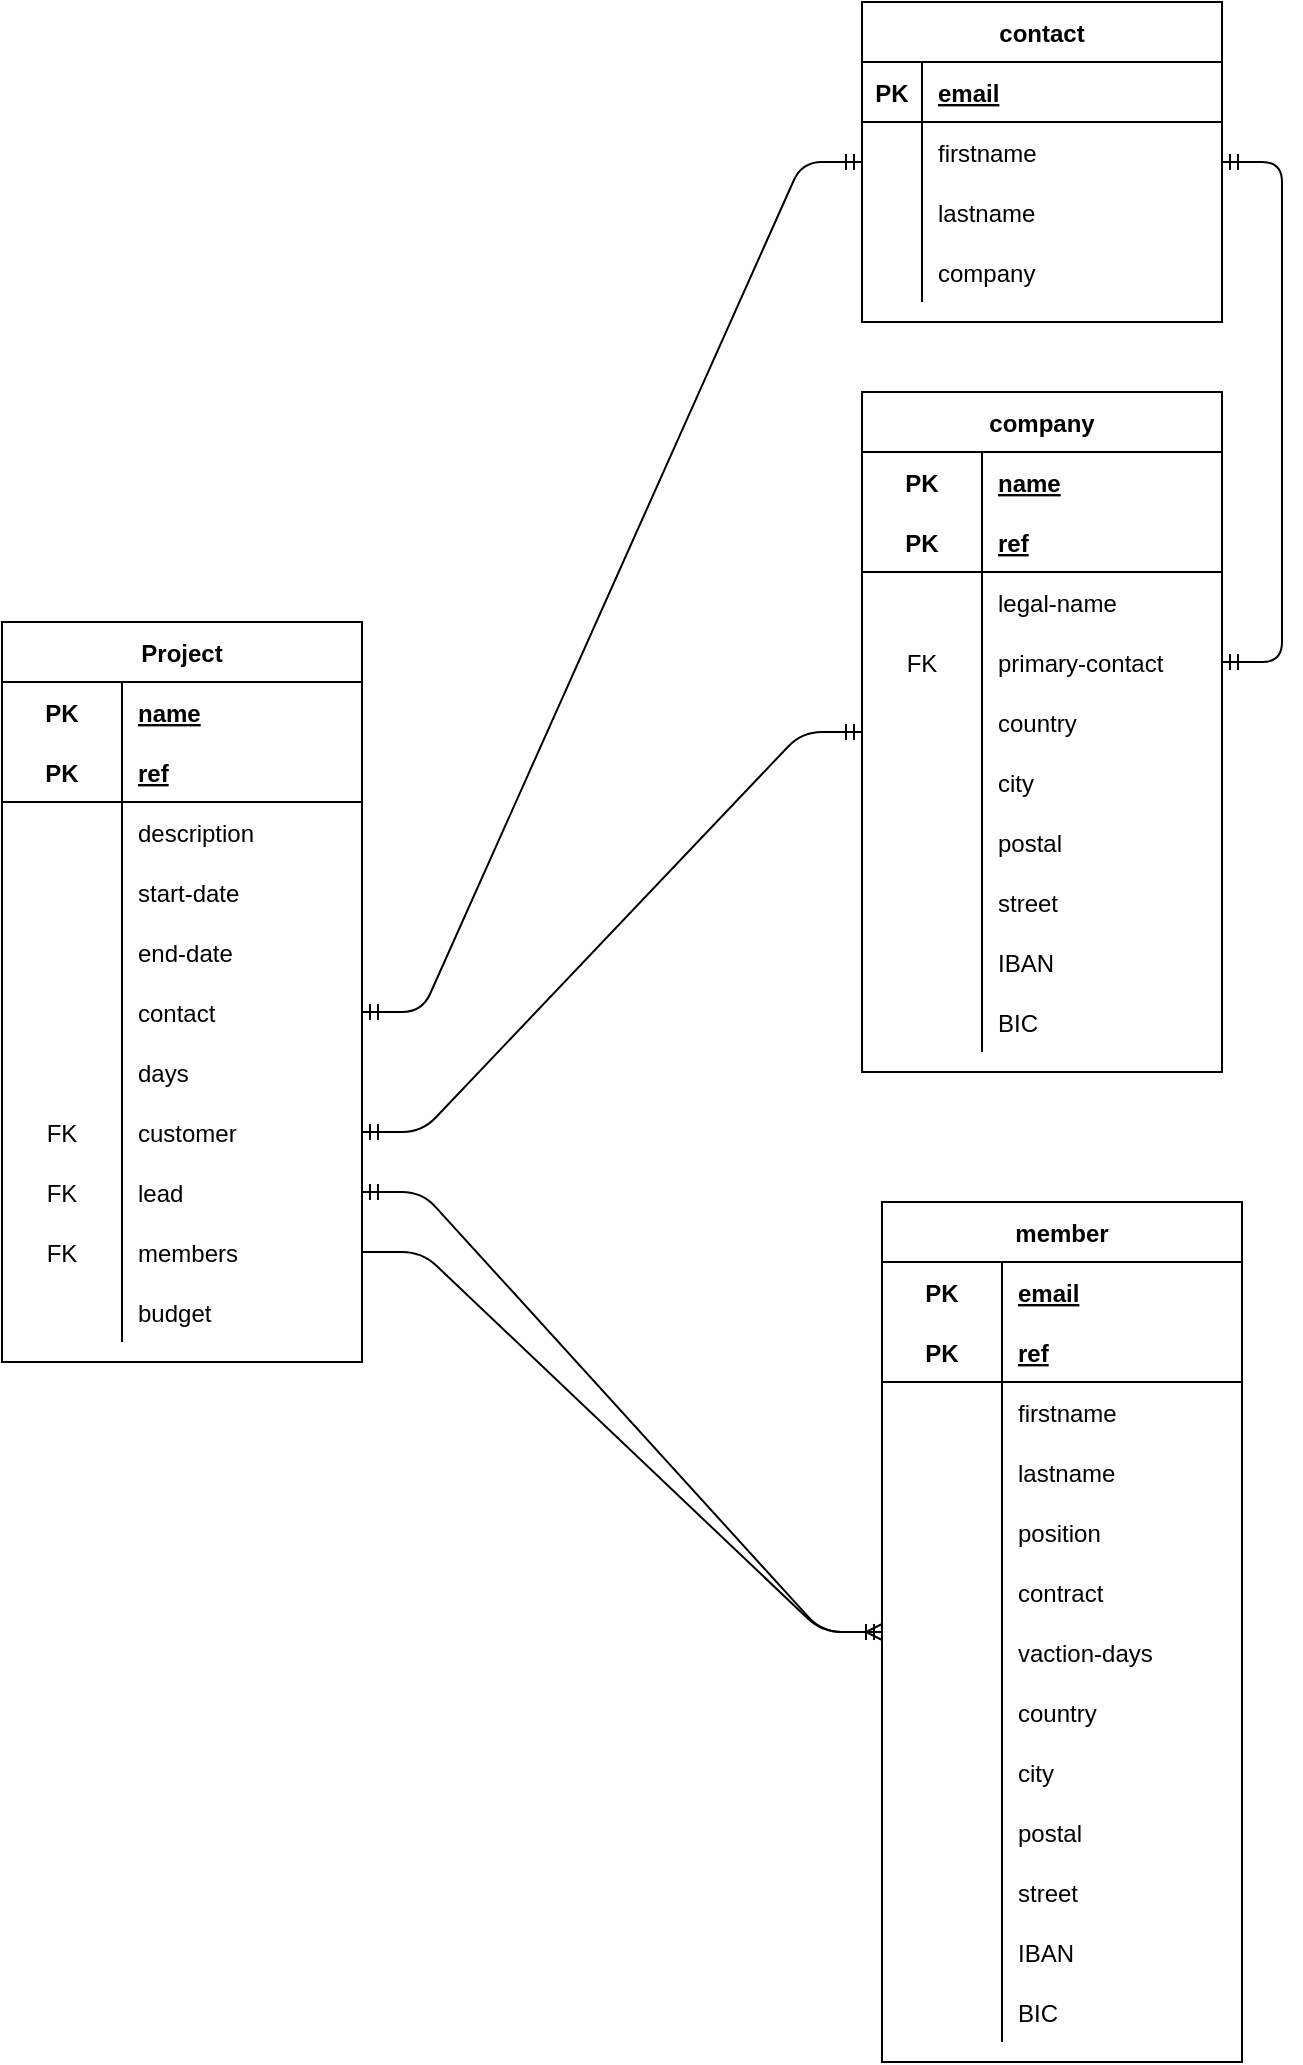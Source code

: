 <mxfile version="13.10.0" type="device"><diagram id="AAEGD6HkL7FH1BmkNq0-" name="Page-1"><mxGraphModel dx="1744" dy="1006" grid="1" gridSize="10" guides="1" tooltips="1" connect="1" arrows="1" fold="1" page="1" pageScale="1" pageWidth="850" pageHeight="1100" math="0" shadow="0"><root><mxCell id="0"/><mxCell id="1" parent="0"/><mxCell id="AlN2LL4DvpV60WtgD7ND-17" value="member" style="shape=table;startSize=30;container=1;collapsible=1;childLayout=tableLayout;fixedRows=1;rowLines=0;fontStyle=1;align=center;resizeLast=1;" vertex="1" parent="1"><mxGeometry x="450" y="1040" width="180" height="430" as="geometry"><mxRectangle x="450" y="1040" width="80" height="30" as="alternateBounds"/></mxGeometry></mxCell><mxCell id="AlN2LL4DvpV60WtgD7ND-18" value="" style="shape=partialRectangle;collapsible=0;dropTarget=0;pointerEvents=0;fillColor=none;top=0;left=0;bottom=0;right=0;points=[[0,0.5],[1,0.5]];portConstraint=eastwest;" vertex="1" parent="AlN2LL4DvpV60WtgD7ND-17"><mxGeometry y="30" width="180" height="30" as="geometry"/></mxCell><mxCell id="AlN2LL4DvpV60WtgD7ND-19" value="PK" style="shape=partialRectangle;connectable=0;fillColor=none;top=0;left=0;bottom=0;right=0;fontStyle=1;overflow=hidden;" vertex="1" parent="AlN2LL4DvpV60WtgD7ND-18"><mxGeometry width="60" height="30" as="geometry"/></mxCell><mxCell id="AlN2LL4DvpV60WtgD7ND-20" value="email" style="shape=partialRectangle;connectable=0;fillColor=none;top=0;left=0;bottom=0;right=0;align=left;spacingLeft=6;fontStyle=5;overflow=hidden;" vertex="1" parent="AlN2LL4DvpV60WtgD7ND-18"><mxGeometry x="60" width="120" height="30" as="geometry"/></mxCell><mxCell id="AlN2LL4DvpV60WtgD7ND-21" value="" style="shape=partialRectangle;collapsible=0;dropTarget=0;pointerEvents=0;fillColor=none;top=0;left=0;bottom=1;right=0;points=[[0,0.5],[1,0.5]];portConstraint=eastwest;" vertex="1" parent="AlN2LL4DvpV60WtgD7ND-17"><mxGeometry y="60" width="180" height="30" as="geometry"/></mxCell><mxCell id="AlN2LL4DvpV60WtgD7ND-22" value="PK" style="shape=partialRectangle;connectable=0;fillColor=none;top=0;left=0;bottom=0;right=0;fontStyle=1;overflow=hidden;" vertex="1" parent="AlN2LL4DvpV60WtgD7ND-21"><mxGeometry width="60" height="30" as="geometry"/></mxCell><mxCell id="AlN2LL4DvpV60WtgD7ND-23" value="ref" style="shape=partialRectangle;connectable=0;fillColor=none;top=0;left=0;bottom=0;right=0;align=left;spacingLeft=6;fontStyle=5;overflow=hidden;" vertex="1" parent="AlN2LL4DvpV60WtgD7ND-21"><mxGeometry x="60" width="120" height="30" as="geometry"/></mxCell><mxCell id="AlN2LL4DvpV60WtgD7ND-24" value="" style="shape=partialRectangle;collapsible=0;dropTarget=0;pointerEvents=0;fillColor=none;top=0;left=0;bottom=0;right=0;points=[[0,0.5],[1,0.5]];portConstraint=eastwest;" vertex="1" parent="AlN2LL4DvpV60WtgD7ND-17"><mxGeometry y="90" width="180" height="30" as="geometry"/></mxCell><mxCell id="AlN2LL4DvpV60WtgD7ND-25" value="" style="shape=partialRectangle;connectable=0;fillColor=none;top=0;left=0;bottom=0;right=0;editable=1;overflow=hidden;" vertex="1" parent="AlN2LL4DvpV60WtgD7ND-24"><mxGeometry width="60" height="30" as="geometry"/></mxCell><mxCell id="AlN2LL4DvpV60WtgD7ND-26" value="firstname" style="shape=partialRectangle;connectable=0;fillColor=none;top=0;left=0;bottom=0;right=0;align=left;spacingLeft=6;overflow=hidden;" vertex="1" parent="AlN2LL4DvpV60WtgD7ND-24"><mxGeometry x="60" width="120" height="30" as="geometry"/></mxCell><mxCell id="AlN2LL4DvpV60WtgD7ND-27" value="" style="shape=partialRectangle;collapsible=0;dropTarget=0;pointerEvents=0;fillColor=none;top=0;left=0;bottom=0;right=0;points=[[0,0.5],[1,0.5]];portConstraint=eastwest;" vertex="1" parent="AlN2LL4DvpV60WtgD7ND-17"><mxGeometry y="120" width="180" height="30" as="geometry"/></mxCell><mxCell id="AlN2LL4DvpV60WtgD7ND-28" value="" style="shape=partialRectangle;connectable=0;fillColor=none;top=0;left=0;bottom=0;right=0;editable=1;overflow=hidden;" vertex="1" parent="AlN2LL4DvpV60WtgD7ND-27"><mxGeometry width="60" height="30" as="geometry"/></mxCell><mxCell id="AlN2LL4DvpV60WtgD7ND-29" value="lastname" style="shape=partialRectangle;connectable=0;fillColor=none;top=0;left=0;bottom=0;right=0;align=left;spacingLeft=6;overflow=hidden;" vertex="1" parent="AlN2LL4DvpV60WtgD7ND-27"><mxGeometry x="60" width="120" height="30" as="geometry"/></mxCell><mxCell id="AlN2LL4DvpV60WtgD7ND-30" value="" style="shape=partialRectangle;collapsible=0;dropTarget=0;pointerEvents=0;fillColor=none;top=0;left=0;bottom=0;right=0;points=[[0,0.5],[1,0.5]];portConstraint=eastwest;" vertex="1" parent="AlN2LL4DvpV60WtgD7ND-17"><mxGeometry y="150" width="180" height="30" as="geometry"/></mxCell><mxCell id="AlN2LL4DvpV60WtgD7ND-31" value="" style="shape=partialRectangle;connectable=0;fillColor=none;top=0;left=0;bottom=0;right=0;editable=1;overflow=hidden;" vertex="1" parent="AlN2LL4DvpV60WtgD7ND-30"><mxGeometry width="60" height="30" as="geometry"/></mxCell><mxCell id="AlN2LL4DvpV60WtgD7ND-32" value="position" style="shape=partialRectangle;connectable=0;fillColor=none;top=0;left=0;bottom=0;right=0;align=left;spacingLeft=6;overflow=hidden;" vertex="1" parent="AlN2LL4DvpV60WtgD7ND-30"><mxGeometry x="60" width="120" height="30" as="geometry"/></mxCell><mxCell id="AlN2LL4DvpV60WtgD7ND-33" value="" style="shape=partialRectangle;collapsible=0;dropTarget=0;pointerEvents=0;fillColor=none;top=0;left=0;bottom=0;right=0;points=[[0,0.5],[1,0.5]];portConstraint=eastwest;" vertex="1" parent="AlN2LL4DvpV60WtgD7ND-17"><mxGeometry y="180" width="180" height="30" as="geometry"/></mxCell><mxCell id="AlN2LL4DvpV60WtgD7ND-34" value="" style="shape=partialRectangle;connectable=0;fillColor=none;top=0;left=0;bottom=0;right=0;editable=1;overflow=hidden;" vertex="1" parent="AlN2LL4DvpV60WtgD7ND-33"><mxGeometry width="60" height="30" as="geometry"/></mxCell><mxCell id="AlN2LL4DvpV60WtgD7ND-35" value="contract" style="shape=partialRectangle;connectable=0;fillColor=none;top=0;left=0;bottom=0;right=0;align=left;spacingLeft=6;overflow=hidden;" vertex="1" parent="AlN2LL4DvpV60WtgD7ND-33"><mxGeometry x="60" width="120" height="30" as="geometry"/></mxCell><mxCell id="AlN2LL4DvpV60WtgD7ND-39" value="" style="shape=partialRectangle;collapsible=0;dropTarget=0;pointerEvents=0;fillColor=none;top=0;left=0;bottom=0;right=0;points=[[0,0.5],[1,0.5]];portConstraint=eastwest;" vertex="1" parent="AlN2LL4DvpV60WtgD7ND-17"><mxGeometry y="210" width="180" height="30" as="geometry"/></mxCell><mxCell id="AlN2LL4DvpV60WtgD7ND-40" value="" style="shape=partialRectangle;connectable=0;fillColor=none;top=0;left=0;bottom=0;right=0;editable=1;overflow=hidden;" vertex="1" parent="AlN2LL4DvpV60WtgD7ND-39"><mxGeometry width="60" height="30" as="geometry"/></mxCell><mxCell id="AlN2LL4DvpV60WtgD7ND-41" value="vaction-days" style="shape=partialRectangle;connectable=0;fillColor=none;top=0;left=0;bottom=0;right=0;align=left;spacingLeft=6;overflow=hidden;" vertex="1" parent="AlN2LL4DvpV60WtgD7ND-39"><mxGeometry x="60" width="120" height="30" as="geometry"/></mxCell><mxCell id="AlN2LL4DvpV60WtgD7ND-42" value="" style="shape=partialRectangle;collapsible=0;dropTarget=0;pointerEvents=0;fillColor=none;top=0;left=0;bottom=0;right=0;points=[[0,0.5],[1,0.5]];portConstraint=eastwest;" vertex="1" parent="AlN2LL4DvpV60WtgD7ND-17"><mxGeometry y="240" width="180" height="30" as="geometry"/></mxCell><mxCell id="AlN2LL4DvpV60WtgD7ND-43" value="" style="shape=partialRectangle;connectable=0;fillColor=none;top=0;left=0;bottom=0;right=0;editable=1;overflow=hidden;" vertex="1" parent="AlN2LL4DvpV60WtgD7ND-42"><mxGeometry width="60" height="30" as="geometry"/></mxCell><mxCell id="AlN2LL4DvpV60WtgD7ND-44" value="country" style="shape=partialRectangle;connectable=0;fillColor=none;top=0;left=0;bottom=0;right=0;align=left;spacingLeft=6;overflow=hidden;" vertex="1" parent="AlN2LL4DvpV60WtgD7ND-42"><mxGeometry x="60" width="120" height="30" as="geometry"/></mxCell><mxCell id="AlN2LL4DvpV60WtgD7ND-45" value="" style="shape=partialRectangle;collapsible=0;dropTarget=0;pointerEvents=0;fillColor=none;top=0;left=0;bottom=0;right=0;points=[[0,0.5],[1,0.5]];portConstraint=eastwest;" vertex="1" parent="AlN2LL4DvpV60WtgD7ND-17"><mxGeometry y="270" width="180" height="30" as="geometry"/></mxCell><mxCell id="AlN2LL4DvpV60WtgD7ND-46" value="" style="shape=partialRectangle;connectable=0;fillColor=none;top=0;left=0;bottom=0;right=0;editable=1;overflow=hidden;" vertex="1" parent="AlN2LL4DvpV60WtgD7ND-45"><mxGeometry width="60" height="30" as="geometry"/></mxCell><mxCell id="AlN2LL4DvpV60WtgD7ND-47" value="city" style="shape=partialRectangle;connectable=0;fillColor=none;top=0;left=0;bottom=0;right=0;align=left;spacingLeft=6;overflow=hidden;" vertex="1" parent="AlN2LL4DvpV60WtgD7ND-45"><mxGeometry x="60" width="120" height="30" as="geometry"/></mxCell><mxCell id="AlN2LL4DvpV60WtgD7ND-127" value="" style="shape=partialRectangle;collapsible=0;dropTarget=0;pointerEvents=0;fillColor=none;top=0;left=0;bottom=0;right=0;points=[[0,0.5],[1,0.5]];portConstraint=eastwest;" vertex="1" parent="AlN2LL4DvpV60WtgD7ND-17"><mxGeometry y="300" width="180" height="30" as="geometry"/></mxCell><mxCell id="AlN2LL4DvpV60WtgD7ND-128" value="" style="shape=partialRectangle;connectable=0;fillColor=none;top=0;left=0;bottom=0;right=0;editable=1;overflow=hidden;" vertex="1" parent="AlN2LL4DvpV60WtgD7ND-127"><mxGeometry width="60" height="30" as="geometry"/></mxCell><mxCell id="AlN2LL4DvpV60WtgD7ND-129" value="postal" style="shape=partialRectangle;connectable=0;fillColor=none;top=0;left=0;bottom=0;right=0;align=left;spacingLeft=6;overflow=hidden;" vertex="1" parent="AlN2LL4DvpV60WtgD7ND-127"><mxGeometry x="60" width="120" height="30" as="geometry"/></mxCell><mxCell id="AlN2LL4DvpV60WtgD7ND-48" value="" style="shape=partialRectangle;collapsible=0;dropTarget=0;pointerEvents=0;fillColor=none;top=0;left=0;bottom=0;right=0;points=[[0,0.5],[1,0.5]];portConstraint=eastwest;" vertex="1" parent="AlN2LL4DvpV60WtgD7ND-17"><mxGeometry y="330" width="180" height="30" as="geometry"/></mxCell><mxCell id="AlN2LL4DvpV60WtgD7ND-49" value="" style="shape=partialRectangle;connectable=0;fillColor=none;top=0;left=0;bottom=0;right=0;editable=1;overflow=hidden;" vertex="1" parent="AlN2LL4DvpV60WtgD7ND-48"><mxGeometry width="60" height="30" as="geometry"/></mxCell><mxCell id="AlN2LL4DvpV60WtgD7ND-50" value="street" style="shape=partialRectangle;connectable=0;fillColor=none;top=0;left=0;bottom=0;right=0;align=left;spacingLeft=6;overflow=hidden;" vertex="1" parent="AlN2LL4DvpV60WtgD7ND-48"><mxGeometry x="60" width="120" height="30" as="geometry"/></mxCell><mxCell id="AlN2LL4DvpV60WtgD7ND-51" value="" style="shape=partialRectangle;collapsible=0;dropTarget=0;pointerEvents=0;fillColor=none;top=0;left=0;bottom=0;right=0;points=[[0,0.5],[1,0.5]];portConstraint=eastwest;" vertex="1" parent="AlN2LL4DvpV60WtgD7ND-17"><mxGeometry y="360" width="180" height="30" as="geometry"/></mxCell><mxCell id="AlN2LL4DvpV60WtgD7ND-52" value="" style="shape=partialRectangle;connectable=0;fillColor=none;top=0;left=0;bottom=0;right=0;editable=1;overflow=hidden;" vertex="1" parent="AlN2LL4DvpV60WtgD7ND-51"><mxGeometry width="60" height="30" as="geometry"/></mxCell><mxCell id="AlN2LL4DvpV60WtgD7ND-53" value="IBAN" style="shape=partialRectangle;connectable=0;fillColor=none;top=0;left=0;bottom=0;right=0;align=left;spacingLeft=6;overflow=hidden;" vertex="1" parent="AlN2LL4DvpV60WtgD7ND-51"><mxGeometry x="60" width="120" height="30" as="geometry"/></mxCell><mxCell id="AlN2LL4DvpV60WtgD7ND-54" value="" style="shape=partialRectangle;collapsible=0;dropTarget=0;pointerEvents=0;fillColor=none;top=0;left=0;bottom=0;right=0;points=[[0,0.5],[1,0.5]];portConstraint=eastwest;" vertex="1" parent="AlN2LL4DvpV60WtgD7ND-17"><mxGeometry y="390" width="180" height="30" as="geometry"/></mxCell><mxCell id="AlN2LL4DvpV60WtgD7ND-55" value="" style="shape=partialRectangle;connectable=0;fillColor=none;top=0;left=0;bottom=0;right=0;editable=1;overflow=hidden;" vertex="1" parent="AlN2LL4DvpV60WtgD7ND-54"><mxGeometry width="60" height="30" as="geometry"/></mxCell><mxCell id="AlN2LL4DvpV60WtgD7ND-56" value="BIC" style="shape=partialRectangle;connectable=0;fillColor=none;top=0;left=0;bottom=0;right=0;align=left;spacingLeft=6;overflow=hidden;" vertex="1" parent="AlN2LL4DvpV60WtgD7ND-54"><mxGeometry x="60" width="120" height="30" as="geometry"/></mxCell><mxCell id="AlN2LL4DvpV60WtgD7ND-70" value="contact" style="shape=table;startSize=30;container=1;collapsible=1;childLayout=tableLayout;fixedRows=1;rowLines=0;fontStyle=1;align=center;resizeLast=1;" vertex="1" parent="1"><mxGeometry x="440" y="440" width="180" height="160" as="geometry"/></mxCell><mxCell id="AlN2LL4DvpV60WtgD7ND-71" value="" style="shape=partialRectangle;collapsible=0;dropTarget=0;pointerEvents=0;fillColor=none;top=0;left=0;bottom=1;right=0;points=[[0,0.5],[1,0.5]];portConstraint=eastwest;" vertex="1" parent="AlN2LL4DvpV60WtgD7ND-70"><mxGeometry y="30" width="180" height="30" as="geometry"/></mxCell><mxCell id="AlN2LL4DvpV60WtgD7ND-72" value="PK" style="shape=partialRectangle;connectable=0;fillColor=none;top=0;left=0;bottom=0;right=0;fontStyle=1;overflow=hidden;" vertex="1" parent="AlN2LL4DvpV60WtgD7ND-71"><mxGeometry width="30" height="30" as="geometry"/></mxCell><mxCell id="AlN2LL4DvpV60WtgD7ND-73" value="email" style="shape=partialRectangle;connectable=0;fillColor=none;top=0;left=0;bottom=0;right=0;align=left;spacingLeft=6;fontStyle=5;overflow=hidden;" vertex="1" parent="AlN2LL4DvpV60WtgD7ND-71"><mxGeometry x="30" width="150" height="30" as="geometry"/></mxCell><mxCell id="AlN2LL4DvpV60WtgD7ND-74" value="" style="shape=partialRectangle;collapsible=0;dropTarget=0;pointerEvents=0;fillColor=none;top=0;left=0;bottom=0;right=0;points=[[0,0.5],[1,0.5]];portConstraint=eastwest;" vertex="1" parent="AlN2LL4DvpV60WtgD7ND-70"><mxGeometry y="60" width="180" height="30" as="geometry"/></mxCell><mxCell id="AlN2LL4DvpV60WtgD7ND-75" value="" style="shape=partialRectangle;connectable=0;fillColor=none;top=0;left=0;bottom=0;right=0;editable=1;overflow=hidden;" vertex="1" parent="AlN2LL4DvpV60WtgD7ND-74"><mxGeometry width="30" height="30" as="geometry"/></mxCell><mxCell id="AlN2LL4DvpV60WtgD7ND-76" value="firstname" style="shape=partialRectangle;connectable=0;fillColor=none;top=0;left=0;bottom=0;right=0;align=left;spacingLeft=6;overflow=hidden;" vertex="1" parent="AlN2LL4DvpV60WtgD7ND-74"><mxGeometry x="30" width="150" height="30" as="geometry"/></mxCell><mxCell id="AlN2LL4DvpV60WtgD7ND-77" value="" style="shape=partialRectangle;collapsible=0;dropTarget=0;pointerEvents=0;fillColor=none;top=0;left=0;bottom=0;right=0;points=[[0,0.5],[1,0.5]];portConstraint=eastwest;" vertex="1" parent="AlN2LL4DvpV60WtgD7ND-70"><mxGeometry y="90" width="180" height="30" as="geometry"/></mxCell><mxCell id="AlN2LL4DvpV60WtgD7ND-78" value="" style="shape=partialRectangle;connectable=0;fillColor=none;top=0;left=0;bottom=0;right=0;editable=1;overflow=hidden;" vertex="1" parent="AlN2LL4DvpV60WtgD7ND-77"><mxGeometry width="30" height="30" as="geometry"/></mxCell><mxCell id="AlN2LL4DvpV60WtgD7ND-79" value="lastname" style="shape=partialRectangle;connectable=0;fillColor=none;top=0;left=0;bottom=0;right=0;align=left;spacingLeft=6;overflow=hidden;" vertex="1" parent="AlN2LL4DvpV60WtgD7ND-77"><mxGeometry x="30" width="150" height="30" as="geometry"/></mxCell><mxCell id="AlN2LL4DvpV60WtgD7ND-80" value="" style="shape=partialRectangle;collapsible=0;dropTarget=0;pointerEvents=0;fillColor=none;top=0;left=0;bottom=0;right=0;points=[[0,0.5],[1,0.5]];portConstraint=eastwest;" vertex="1" parent="AlN2LL4DvpV60WtgD7ND-70"><mxGeometry y="120" width="180" height="30" as="geometry"/></mxCell><mxCell id="AlN2LL4DvpV60WtgD7ND-81" value="" style="shape=partialRectangle;connectable=0;fillColor=none;top=0;left=0;bottom=0;right=0;editable=1;overflow=hidden;" vertex="1" parent="AlN2LL4DvpV60WtgD7ND-80"><mxGeometry width="30" height="30" as="geometry"/></mxCell><mxCell id="AlN2LL4DvpV60WtgD7ND-82" value="company" style="shape=partialRectangle;connectable=0;fillColor=none;top=0;left=0;bottom=0;right=0;align=left;spacingLeft=6;overflow=hidden;" vertex="1" parent="AlN2LL4DvpV60WtgD7ND-80"><mxGeometry x="30" width="150" height="30" as="geometry"/></mxCell><mxCell id="AlN2LL4DvpV60WtgD7ND-108" value="company" style="shape=table;startSize=30;container=1;collapsible=1;childLayout=tableLayout;fixedRows=1;rowLines=0;fontStyle=1;align=center;resizeLast=1;" vertex="1" parent="1"><mxGeometry x="440" y="635" width="180" height="340" as="geometry"/></mxCell><mxCell id="AlN2LL4DvpV60WtgD7ND-109" value="" style="shape=partialRectangle;collapsible=0;dropTarget=0;pointerEvents=0;fillColor=none;top=0;left=0;bottom=0;right=0;points=[[0,0.5],[1,0.5]];portConstraint=eastwest;" vertex="1" parent="AlN2LL4DvpV60WtgD7ND-108"><mxGeometry y="30" width="180" height="30" as="geometry"/></mxCell><mxCell id="AlN2LL4DvpV60WtgD7ND-110" value="PK" style="shape=partialRectangle;connectable=0;fillColor=none;top=0;left=0;bottom=0;right=0;fontStyle=1;overflow=hidden;" vertex="1" parent="AlN2LL4DvpV60WtgD7ND-109"><mxGeometry width="60" height="30" as="geometry"/></mxCell><mxCell id="AlN2LL4DvpV60WtgD7ND-111" value="name" style="shape=partialRectangle;connectable=0;fillColor=none;top=0;left=0;bottom=0;right=0;align=left;spacingLeft=6;fontStyle=5;overflow=hidden;" vertex="1" parent="AlN2LL4DvpV60WtgD7ND-109"><mxGeometry x="60" width="120" height="30" as="geometry"/></mxCell><mxCell id="AlN2LL4DvpV60WtgD7ND-112" value="" style="shape=partialRectangle;collapsible=0;dropTarget=0;pointerEvents=0;fillColor=none;top=0;left=0;bottom=1;right=0;points=[[0,0.5],[1,0.5]];portConstraint=eastwest;" vertex="1" parent="AlN2LL4DvpV60WtgD7ND-108"><mxGeometry y="60" width="180" height="30" as="geometry"/></mxCell><mxCell id="AlN2LL4DvpV60WtgD7ND-113" value="PK" style="shape=partialRectangle;connectable=0;fillColor=none;top=0;left=0;bottom=0;right=0;fontStyle=1;overflow=hidden;" vertex="1" parent="AlN2LL4DvpV60WtgD7ND-112"><mxGeometry width="60" height="30" as="geometry"/></mxCell><mxCell id="AlN2LL4DvpV60WtgD7ND-114" value="ref" style="shape=partialRectangle;connectable=0;fillColor=none;top=0;left=0;bottom=0;right=0;align=left;spacingLeft=6;fontStyle=5;overflow=hidden;" vertex="1" parent="AlN2LL4DvpV60WtgD7ND-112"><mxGeometry x="60" width="120" height="30" as="geometry"/></mxCell><mxCell id="AlN2LL4DvpV60WtgD7ND-115" value="" style="shape=partialRectangle;collapsible=0;dropTarget=0;pointerEvents=0;fillColor=none;top=0;left=0;bottom=0;right=0;points=[[0,0.5],[1,0.5]];portConstraint=eastwest;" vertex="1" parent="AlN2LL4DvpV60WtgD7ND-108"><mxGeometry y="90" width="180" height="30" as="geometry"/></mxCell><mxCell id="AlN2LL4DvpV60WtgD7ND-116" value="" style="shape=partialRectangle;connectable=0;fillColor=none;top=0;left=0;bottom=0;right=0;editable=1;overflow=hidden;" vertex="1" parent="AlN2LL4DvpV60WtgD7ND-115"><mxGeometry width="60" height="30" as="geometry"/></mxCell><mxCell id="AlN2LL4DvpV60WtgD7ND-117" value="legal-name" style="shape=partialRectangle;connectable=0;fillColor=none;top=0;left=0;bottom=0;right=0;align=left;spacingLeft=6;overflow=hidden;" vertex="1" parent="AlN2LL4DvpV60WtgD7ND-115"><mxGeometry x="60" width="120" height="30" as="geometry"/></mxCell><mxCell id="AlN2LL4DvpV60WtgD7ND-118" value="" style="shape=partialRectangle;collapsible=0;dropTarget=0;pointerEvents=0;fillColor=none;top=0;left=0;bottom=0;right=0;points=[[0,0.5],[1,0.5]];portConstraint=eastwest;" vertex="1" parent="AlN2LL4DvpV60WtgD7ND-108"><mxGeometry y="120" width="180" height="30" as="geometry"/></mxCell><mxCell id="AlN2LL4DvpV60WtgD7ND-119" value="FK" style="shape=partialRectangle;connectable=0;fillColor=none;top=0;left=0;bottom=0;right=0;editable=1;overflow=hidden;" vertex="1" parent="AlN2LL4DvpV60WtgD7ND-118"><mxGeometry width="60" height="30" as="geometry"/></mxCell><mxCell id="AlN2LL4DvpV60WtgD7ND-120" value="primary-contact" style="shape=partialRectangle;connectable=0;fillColor=none;top=0;left=0;bottom=0;right=0;align=left;spacingLeft=6;overflow=hidden;" vertex="1" parent="AlN2LL4DvpV60WtgD7ND-118"><mxGeometry x="60" width="120" height="30" as="geometry"/></mxCell><mxCell id="AlN2LL4DvpV60WtgD7ND-124" value="" style="shape=partialRectangle;collapsible=0;dropTarget=0;pointerEvents=0;fillColor=none;top=0;left=0;bottom=0;right=0;points=[[0,0.5],[1,0.5]];portConstraint=eastwest;" vertex="1" parent="AlN2LL4DvpV60WtgD7ND-108"><mxGeometry y="150" width="180" height="30" as="geometry"/></mxCell><mxCell id="AlN2LL4DvpV60WtgD7ND-125" value="" style="shape=partialRectangle;connectable=0;fillColor=none;top=0;left=0;bottom=0;right=0;editable=1;overflow=hidden;" vertex="1" parent="AlN2LL4DvpV60WtgD7ND-124"><mxGeometry width="60" height="30" as="geometry"/></mxCell><mxCell id="AlN2LL4DvpV60WtgD7ND-126" value="country" style="shape=partialRectangle;connectable=0;fillColor=none;top=0;left=0;bottom=0;right=0;align=left;spacingLeft=6;overflow=hidden;" vertex="1" parent="AlN2LL4DvpV60WtgD7ND-124"><mxGeometry x="60" width="120" height="30" as="geometry"/></mxCell><mxCell id="AlN2LL4DvpV60WtgD7ND-130" value="" style="shape=partialRectangle;collapsible=0;dropTarget=0;pointerEvents=0;fillColor=none;top=0;left=0;bottom=0;right=0;points=[[0,0.5],[1,0.5]];portConstraint=eastwest;" vertex="1" parent="AlN2LL4DvpV60WtgD7ND-108"><mxGeometry y="180" width="180" height="30" as="geometry"/></mxCell><mxCell id="AlN2LL4DvpV60WtgD7ND-131" value="" style="shape=partialRectangle;connectable=0;fillColor=none;top=0;left=0;bottom=0;right=0;editable=1;overflow=hidden;" vertex="1" parent="AlN2LL4DvpV60WtgD7ND-130"><mxGeometry width="60" height="30" as="geometry"/></mxCell><mxCell id="AlN2LL4DvpV60WtgD7ND-132" value="city" style="shape=partialRectangle;connectable=0;fillColor=none;top=0;left=0;bottom=0;right=0;align=left;spacingLeft=6;overflow=hidden;" vertex="1" parent="AlN2LL4DvpV60WtgD7ND-130"><mxGeometry x="60" width="120" height="30" as="geometry"/></mxCell><mxCell id="AlN2LL4DvpV60WtgD7ND-136" value="" style="shape=partialRectangle;collapsible=0;dropTarget=0;pointerEvents=0;fillColor=none;top=0;left=0;bottom=0;right=0;points=[[0,0.5],[1,0.5]];portConstraint=eastwest;" vertex="1" parent="AlN2LL4DvpV60WtgD7ND-108"><mxGeometry y="210" width="180" height="30" as="geometry"/></mxCell><mxCell id="AlN2LL4DvpV60WtgD7ND-137" value="" style="shape=partialRectangle;connectable=0;fillColor=none;top=0;left=0;bottom=0;right=0;editable=1;overflow=hidden;" vertex="1" parent="AlN2LL4DvpV60WtgD7ND-136"><mxGeometry width="60" height="30" as="geometry"/></mxCell><mxCell id="AlN2LL4DvpV60WtgD7ND-138" value="postal" style="shape=partialRectangle;connectable=0;fillColor=none;top=0;left=0;bottom=0;right=0;align=left;spacingLeft=6;overflow=hidden;" vertex="1" parent="AlN2LL4DvpV60WtgD7ND-136"><mxGeometry x="60" width="120" height="30" as="geometry"/></mxCell><mxCell id="AlN2LL4DvpV60WtgD7ND-133" value="" style="shape=partialRectangle;collapsible=0;dropTarget=0;pointerEvents=0;fillColor=none;top=0;left=0;bottom=0;right=0;points=[[0,0.5],[1,0.5]];portConstraint=eastwest;" vertex="1" parent="AlN2LL4DvpV60WtgD7ND-108"><mxGeometry y="240" width="180" height="30" as="geometry"/></mxCell><mxCell id="AlN2LL4DvpV60WtgD7ND-134" value="" style="shape=partialRectangle;connectable=0;fillColor=none;top=0;left=0;bottom=0;right=0;editable=1;overflow=hidden;" vertex="1" parent="AlN2LL4DvpV60WtgD7ND-133"><mxGeometry width="60" height="30" as="geometry"/></mxCell><mxCell id="AlN2LL4DvpV60WtgD7ND-135" value="street" style="shape=partialRectangle;connectable=0;fillColor=none;top=0;left=0;bottom=0;right=0;align=left;spacingLeft=6;overflow=hidden;" vertex="1" parent="AlN2LL4DvpV60WtgD7ND-133"><mxGeometry x="60" width="120" height="30" as="geometry"/></mxCell><mxCell id="AlN2LL4DvpV60WtgD7ND-139" value="" style="shape=partialRectangle;collapsible=0;dropTarget=0;pointerEvents=0;fillColor=none;top=0;left=0;bottom=0;right=0;points=[[0,0.5],[1,0.5]];portConstraint=eastwest;" vertex="1" parent="AlN2LL4DvpV60WtgD7ND-108"><mxGeometry y="270" width="180" height="30" as="geometry"/></mxCell><mxCell id="AlN2LL4DvpV60WtgD7ND-140" value="" style="shape=partialRectangle;connectable=0;fillColor=none;top=0;left=0;bottom=0;right=0;editable=1;overflow=hidden;" vertex="1" parent="AlN2LL4DvpV60WtgD7ND-139"><mxGeometry width="60" height="30" as="geometry"/></mxCell><mxCell id="AlN2LL4DvpV60WtgD7ND-141" value="IBAN" style="shape=partialRectangle;connectable=0;fillColor=none;top=0;left=0;bottom=0;right=0;align=left;spacingLeft=6;overflow=hidden;" vertex="1" parent="AlN2LL4DvpV60WtgD7ND-139"><mxGeometry x="60" width="120" height="30" as="geometry"/></mxCell><mxCell id="AlN2LL4DvpV60WtgD7ND-142" value="" style="shape=partialRectangle;collapsible=0;dropTarget=0;pointerEvents=0;fillColor=none;top=0;left=0;bottom=0;right=0;points=[[0,0.5],[1,0.5]];portConstraint=eastwest;" vertex="1" parent="AlN2LL4DvpV60WtgD7ND-108"><mxGeometry y="300" width="180" height="30" as="geometry"/></mxCell><mxCell id="AlN2LL4DvpV60WtgD7ND-143" value="" style="shape=partialRectangle;connectable=0;fillColor=none;top=0;left=0;bottom=0;right=0;editable=1;overflow=hidden;" vertex="1" parent="AlN2LL4DvpV60WtgD7ND-142"><mxGeometry width="60" height="30" as="geometry"/></mxCell><mxCell id="AlN2LL4DvpV60WtgD7ND-144" value="BIC" style="shape=partialRectangle;connectable=0;fillColor=none;top=0;left=0;bottom=0;right=0;align=left;spacingLeft=6;overflow=hidden;" vertex="1" parent="AlN2LL4DvpV60WtgD7ND-142"><mxGeometry x="60" width="120" height="30" as="geometry"/></mxCell><mxCell id="AlN2LL4DvpV60WtgD7ND-123" value="" style="edgeStyle=entityRelationEdgeStyle;fontSize=12;html=1;endArrow=ERmandOne;startArrow=ERmandOne;" edge="1" parent="1" source="AlN2LL4DvpV60WtgD7ND-118" target="AlN2LL4DvpV60WtgD7ND-70"><mxGeometry width="100" height="100" relative="1" as="geometry"><mxPoint x="790" y="540" as="sourcePoint"/><mxPoint x="890" y="440" as="targetPoint"/></mxGeometry></mxCell><mxCell id="AlN2LL4DvpV60WtgD7ND-145" value="Project" style="shape=table;startSize=30;container=1;collapsible=1;childLayout=tableLayout;fixedRows=1;rowLines=0;fontStyle=1;align=center;resizeLast=1;" vertex="1" parent="1"><mxGeometry x="10" y="750" width="180" height="370" as="geometry"><mxRectangle x="10" y="870" width="70" height="30" as="alternateBounds"/></mxGeometry></mxCell><mxCell id="AlN2LL4DvpV60WtgD7ND-146" value="" style="shape=partialRectangle;collapsible=0;dropTarget=0;pointerEvents=0;fillColor=none;top=0;left=0;bottom=0;right=0;points=[[0,0.5],[1,0.5]];portConstraint=eastwest;" vertex="1" parent="AlN2LL4DvpV60WtgD7ND-145"><mxGeometry y="30" width="180" height="30" as="geometry"/></mxCell><mxCell id="AlN2LL4DvpV60WtgD7ND-147" value="PK" style="shape=partialRectangle;connectable=0;fillColor=none;top=0;left=0;bottom=0;right=0;fontStyle=1;overflow=hidden;" vertex="1" parent="AlN2LL4DvpV60WtgD7ND-146"><mxGeometry width="60" height="30" as="geometry"/></mxCell><mxCell id="AlN2LL4DvpV60WtgD7ND-148" value="name" style="shape=partialRectangle;connectable=0;fillColor=none;top=0;left=0;bottom=0;right=0;align=left;spacingLeft=6;fontStyle=5;overflow=hidden;" vertex="1" parent="AlN2LL4DvpV60WtgD7ND-146"><mxGeometry x="60" width="120" height="30" as="geometry"/></mxCell><mxCell id="AlN2LL4DvpV60WtgD7ND-149" value="" style="shape=partialRectangle;collapsible=0;dropTarget=0;pointerEvents=0;fillColor=none;top=0;left=0;bottom=1;right=0;points=[[0,0.5],[1,0.5]];portConstraint=eastwest;" vertex="1" parent="AlN2LL4DvpV60WtgD7ND-145"><mxGeometry y="60" width="180" height="30" as="geometry"/></mxCell><mxCell id="AlN2LL4DvpV60WtgD7ND-150" value="PK" style="shape=partialRectangle;connectable=0;fillColor=none;top=0;left=0;bottom=0;right=0;fontStyle=1;overflow=hidden;" vertex="1" parent="AlN2LL4DvpV60WtgD7ND-149"><mxGeometry width="60" height="30" as="geometry"/></mxCell><mxCell id="AlN2LL4DvpV60WtgD7ND-151" value="ref" style="shape=partialRectangle;connectable=0;fillColor=none;top=0;left=0;bottom=0;right=0;align=left;spacingLeft=6;fontStyle=5;overflow=hidden;" vertex="1" parent="AlN2LL4DvpV60WtgD7ND-149"><mxGeometry x="60" width="120" height="30" as="geometry"/></mxCell><mxCell id="AlN2LL4DvpV60WtgD7ND-152" value="" style="shape=partialRectangle;collapsible=0;dropTarget=0;pointerEvents=0;fillColor=none;top=0;left=0;bottom=0;right=0;points=[[0,0.5],[1,0.5]];portConstraint=eastwest;" vertex="1" parent="AlN2LL4DvpV60WtgD7ND-145"><mxGeometry y="90" width="180" height="30" as="geometry"/></mxCell><mxCell id="AlN2LL4DvpV60WtgD7ND-153" value="" style="shape=partialRectangle;connectable=0;fillColor=none;top=0;left=0;bottom=0;right=0;editable=1;overflow=hidden;" vertex="1" parent="AlN2LL4DvpV60WtgD7ND-152"><mxGeometry width="60" height="30" as="geometry"/></mxCell><mxCell id="AlN2LL4DvpV60WtgD7ND-154" value="description" style="shape=partialRectangle;connectable=0;fillColor=none;top=0;left=0;bottom=0;right=0;align=left;spacingLeft=6;overflow=hidden;" vertex="1" parent="AlN2LL4DvpV60WtgD7ND-152"><mxGeometry x="60" width="120" height="30" as="geometry"/></mxCell><mxCell id="AlN2LL4DvpV60WtgD7ND-155" value="" style="shape=partialRectangle;collapsible=0;dropTarget=0;pointerEvents=0;fillColor=none;top=0;left=0;bottom=0;right=0;points=[[0,0.5],[1,0.5]];portConstraint=eastwest;" vertex="1" parent="AlN2LL4DvpV60WtgD7ND-145"><mxGeometry y="120" width="180" height="30" as="geometry"/></mxCell><mxCell id="AlN2LL4DvpV60WtgD7ND-156" value="" style="shape=partialRectangle;connectable=0;fillColor=none;top=0;left=0;bottom=0;right=0;editable=1;overflow=hidden;" vertex="1" parent="AlN2LL4DvpV60WtgD7ND-155"><mxGeometry width="60" height="30" as="geometry"/></mxCell><mxCell id="AlN2LL4DvpV60WtgD7ND-157" value="start-date" style="shape=partialRectangle;connectable=0;fillColor=none;top=0;left=0;bottom=0;right=0;align=left;spacingLeft=6;overflow=hidden;" vertex="1" parent="AlN2LL4DvpV60WtgD7ND-155"><mxGeometry x="60" width="120" height="30" as="geometry"/></mxCell><mxCell id="AlN2LL4DvpV60WtgD7ND-158" value="" style="shape=partialRectangle;collapsible=0;dropTarget=0;pointerEvents=0;fillColor=none;top=0;left=0;bottom=0;right=0;points=[[0,0.5],[1,0.5]];portConstraint=eastwest;" vertex="1" parent="AlN2LL4DvpV60WtgD7ND-145"><mxGeometry y="150" width="180" height="30" as="geometry"/></mxCell><mxCell id="AlN2LL4DvpV60WtgD7ND-159" value="" style="shape=partialRectangle;connectable=0;fillColor=none;top=0;left=0;bottom=0;right=0;editable=1;overflow=hidden;" vertex="1" parent="AlN2LL4DvpV60WtgD7ND-158"><mxGeometry width="60" height="30" as="geometry"/></mxCell><mxCell id="AlN2LL4DvpV60WtgD7ND-160" value="end-date" style="shape=partialRectangle;connectable=0;fillColor=none;top=0;left=0;bottom=0;right=0;align=left;spacingLeft=6;overflow=hidden;" vertex="1" parent="AlN2LL4DvpV60WtgD7ND-158"><mxGeometry x="60" width="120" height="30" as="geometry"/></mxCell><mxCell id="AlN2LL4DvpV60WtgD7ND-179" value="" style="shape=partialRectangle;collapsible=0;dropTarget=0;pointerEvents=0;fillColor=none;top=0;left=0;bottom=0;right=0;points=[[0,0.5],[1,0.5]];portConstraint=eastwest;" vertex="1" parent="AlN2LL4DvpV60WtgD7ND-145"><mxGeometry y="180" width="180" height="30" as="geometry"/></mxCell><mxCell id="AlN2LL4DvpV60WtgD7ND-180" value="" style="shape=partialRectangle;connectable=0;fillColor=none;top=0;left=0;bottom=0;right=0;editable=1;overflow=hidden;" vertex="1" parent="AlN2LL4DvpV60WtgD7ND-179"><mxGeometry width="60" height="30" as="geometry"/></mxCell><mxCell id="AlN2LL4DvpV60WtgD7ND-181" value="contact" style="shape=partialRectangle;connectable=0;fillColor=none;top=0;left=0;bottom=0;right=0;align=left;spacingLeft=6;overflow=hidden;" vertex="1" parent="AlN2LL4DvpV60WtgD7ND-179"><mxGeometry x="60" width="120" height="30" as="geometry"/></mxCell><mxCell id="AlN2LL4DvpV60WtgD7ND-165" value="" style="shape=partialRectangle;collapsible=0;dropTarget=0;pointerEvents=0;fillColor=none;top=0;left=0;bottom=0;right=0;points=[[0,0.5],[1,0.5]];portConstraint=eastwest;" vertex="1" parent="AlN2LL4DvpV60WtgD7ND-145"><mxGeometry y="210" width="180" height="30" as="geometry"/></mxCell><mxCell id="AlN2LL4DvpV60WtgD7ND-166" value="" style="shape=partialRectangle;connectable=0;fillColor=none;top=0;left=0;bottom=0;right=0;editable=1;overflow=hidden;" vertex="1" parent="AlN2LL4DvpV60WtgD7ND-165"><mxGeometry width="60" height="30" as="geometry"/></mxCell><mxCell id="AlN2LL4DvpV60WtgD7ND-167" value="days" style="shape=partialRectangle;connectable=0;fillColor=none;top=0;left=0;bottom=0;right=0;align=left;spacingLeft=6;overflow=hidden;" vertex="1" parent="AlN2LL4DvpV60WtgD7ND-165"><mxGeometry x="60" width="120" height="30" as="geometry"/></mxCell><mxCell id="AlN2LL4DvpV60WtgD7ND-161" value="" style="shape=partialRectangle;collapsible=0;dropTarget=0;pointerEvents=0;fillColor=none;top=0;left=0;bottom=0;right=0;points=[[0,0.5],[1,0.5]];portConstraint=eastwest;" vertex="1" parent="AlN2LL4DvpV60WtgD7ND-145"><mxGeometry y="240" width="180" height="30" as="geometry"/></mxCell><mxCell id="AlN2LL4DvpV60WtgD7ND-162" value="FK" style="shape=partialRectangle;connectable=0;fillColor=none;top=0;left=0;bottom=0;right=0;editable=1;overflow=hidden;" vertex="1" parent="AlN2LL4DvpV60WtgD7ND-161"><mxGeometry width="60" height="30" as="geometry"/></mxCell><mxCell id="AlN2LL4DvpV60WtgD7ND-163" value="customer" style="shape=partialRectangle;connectable=0;fillColor=none;top=0;left=0;bottom=0;right=0;align=left;spacingLeft=6;overflow=hidden;" vertex="1" parent="AlN2LL4DvpV60WtgD7ND-161"><mxGeometry x="60" width="120" height="30" as="geometry"/></mxCell><mxCell id="AlN2LL4DvpV60WtgD7ND-168" value="" style="shape=partialRectangle;collapsible=0;dropTarget=0;pointerEvents=0;fillColor=none;top=0;left=0;bottom=0;right=0;points=[[0,0.5],[1,0.5]];portConstraint=eastwest;" vertex="1" parent="AlN2LL4DvpV60WtgD7ND-145"><mxGeometry y="270" width="180" height="30" as="geometry"/></mxCell><mxCell id="AlN2LL4DvpV60WtgD7ND-169" value="FK" style="shape=partialRectangle;connectable=0;fillColor=none;top=0;left=0;bottom=0;right=0;fontStyle=0;overflow=hidden;" vertex="1" parent="AlN2LL4DvpV60WtgD7ND-168"><mxGeometry width="60" height="30" as="geometry"/></mxCell><mxCell id="AlN2LL4DvpV60WtgD7ND-170" value="lead" style="shape=partialRectangle;connectable=0;fillColor=none;top=0;left=0;bottom=0;right=0;align=left;spacingLeft=6;fontStyle=0;overflow=hidden;" vertex="1" parent="AlN2LL4DvpV60WtgD7ND-168"><mxGeometry x="60" width="120" height="30" as="geometry"/></mxCell><mxCell id="AlN2LL4DvpV60WtgD7ND-171" value="" style="shape=partialRectangle;collapsible=0;dropTarget=0;pointerEvents=0;fillColor=none;top=0;left=0;bottom=0;right=0;points=[[0,0.5],[1,0.5]];portConstraint=eastwest;" vertex="1" parent="AlN2LL4DvpV60WtgD7ND-145"><mxGeometry y="300" width="180" height="30" as="geometry"/></mxCell><mxCell id="AlN2LL4DvpV60WtgD7ND-172" value="FK" style="shape=partialRectangle;connectable=0;fillColor=none;top=0;left=0;bottom=0;right=0;fontStyle=0;overflow=hidden;" vertex="1" parent="AlN2LL4DvpV60WtgD7ND-171"><mxGeometry width="60" height="30" as="geometry"/></mxCell><mxCell id="AlN2LL4DvpV60WtgD7ND-173" value="members" style="shape=partialRectangle;connectable=0;fillColor=none;top=0;left=0;bottom=0;right=0;align=left;spacingLeft=6;fontStyle=0;overflow=hidden;" vertex="1" parent="AlN2LL4DvpV60WtgD7ND-171"><mxGeometry x="60" width="120" height="30" as="geometry"/></mxCell><mxCell id="AlN2LL4DvpV60WtgD7ND-176" value="" style="shape=partialRectangle;collapsible=0;dropTarget=0;pointerEvents=0;fillColor=none;top=0;left=0;bottom=0;right=0;points=[[0,0.5],[1,0.5]];portConstraint=eastwest;" vertex="1" parent="AlN2LL4DvpV60WtgD7ND-145"><mxGeometry y="330" width="180" height="30" as="geometry"/></mxCell><mxCell id="AlN2LL4DvpV60WtgD7ND-177" value="" style="shape=partialRectangle;connectable=0;fillColor=none;top=0;left=0;bottom=0;right=0;editable=1;overflow=hidden;" vertex="1" parent="AlN2LL4DvpV60WtgD7ND-176"><mxGeometry width="60" height="30" as="geometry"/></mxCell><mxCell id="AlN2LL4DvpV60WtgD7ND-178" value="budget" style="shape=partialRectangle;connectable=0;fillColor=none;top=0;left=0;bottom=0;right=0;align=left;spacingLeft=6;overflow=hidden;" vertex="1" parent="AlN2LL4DvpV60WtgD7ND-176"><mxGeometry x="60" width="120" height="30" as="geometry"/></mxCell><mxCell id="AlN2LL4DvpV60WtgD7ND-164" value="" style="edgeStyle=entityRelationEdgeStyle;fontSize=12;html=1;endArrow=ERmandOne;startArrow=ERmandOne;" edge="1" parent="1" source="AlN2LL4DvpV60WtgD7ND-161" target="AlN2LL4DvpV60WtgD7ND-108"><mxGeometry width="100" height="100" relative="1" as="geometry"><mxPoint x="430" y="870" as="sourcePoint"/><mxPoint x="530" y="770" as="targetPoint"/></mxGeometry></mxCell><mxCell id="AlN2LL4DvpV60WtgD7ND-174" value="" style="edgeStyle=entityRelationEdgeStyle;fontSize=12;html=1;endArrow=ERoneToMany;" edge="1" parent="1" source="AlN2LL4DvpV60WtgD7ND-171" target="AlN2LL4DvpV60WtgD7ND-17"><mxGeometry width="100" height="100" relative="1" as="geometry"><mxPoint x="190" y="1100" as="sourcePoint"/><mxPoint x="290" y="1000" as="targetPoint"/></mxGeometry></mxCell><mxCell id="AlN2LL4DvpV60WtgD7ND-175" value="" style="edgeStyle=entityRelationEdgeStyle;fontSize=12;html=1;endArrow=ERmandOne;startArrow=ERmandOne;" edge="1" parent="1" source="AlN2LL4DvpV60WtgD7ND-168" target="AlN2LL4DvpV60WtgD7ND-17"><mxGeometry width="100" height="100" relative="1" as="geometry"><mxPoint x="110" y="1090" as="sourcePoint"/><mxPoint x="210" y="990" as="targetPoint"/></mxGeometry></mxCell><mxCell id="AlN2LL4DvpV60WtgD7ND-182" value="" style="edgeStyle=entityRelationEdgeStyle;fontSize=12;html=1;endArrow=ERmandOne;startArrow=ERmandOne;" edge="1" parent="1" source="AlN2LL4DvpV60WtgD7ND-179" target="AlN2LL4DvpV60WtgD7ND-70"><mxGeometry width="100" height="100" relative="1" as="geometry"><mxPoint x="250" y="770" as="sourcePoint"/><mxPoint x="350" y="670" as="targetPoint"/></mxGeometry></mxCell></root></mxGraphModel></diagram></mxfile>